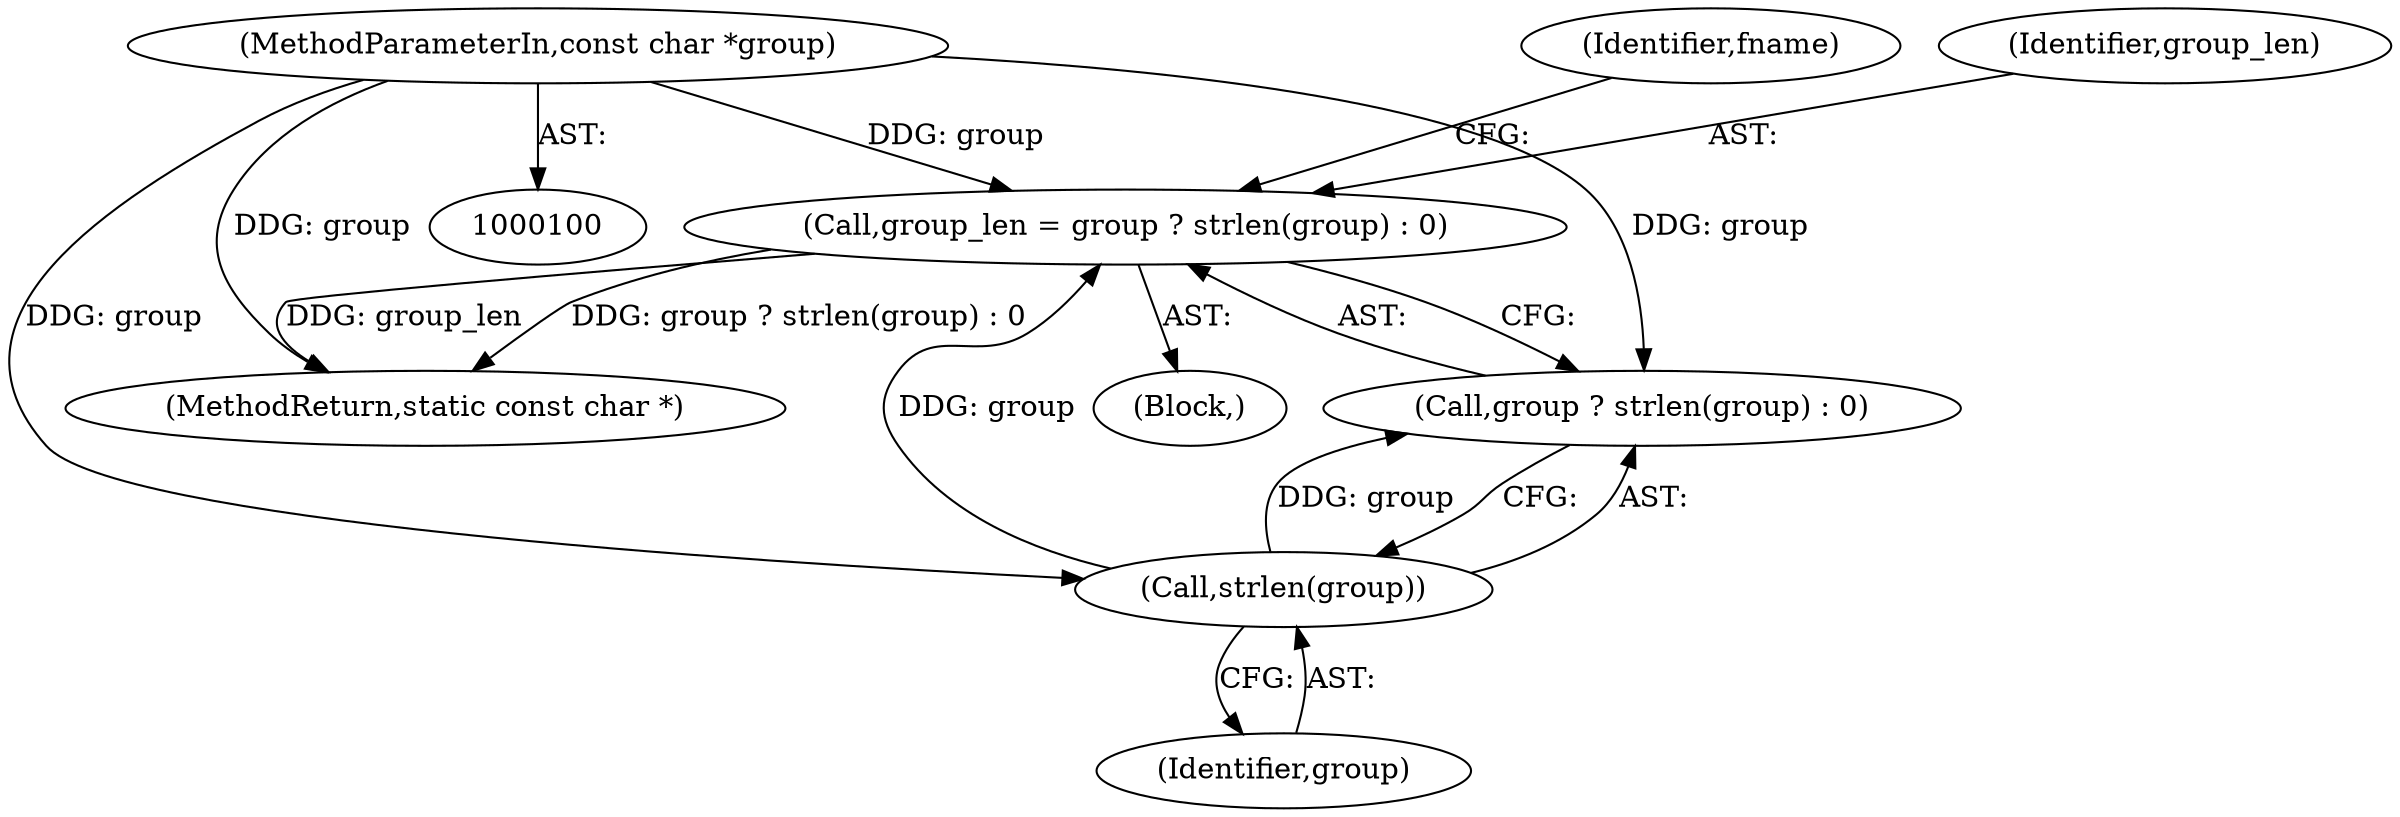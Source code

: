 digraph "0_samba_0dedfbce2c1b851684ba658861fe9d620636c56a@API" {
"1000126" [label="(Call,group_len = group ? strlen(group) : 0)"];
"1000103" [label="(MethodParameterIn,const char *group)"];
"1000130" [label="(Call,strlen(group))"];
"1000137" [label="(Identifier,fname)"];
"1000103" [label="(MethodParameterIn,const char *group)"];
"1000131" [label="(Identifier,group)"];
"1000126" [label="(Call,group_len = group ? strlen(group) : 0)"];
"1000128" [label="(Call,group ? strlen(group) : 0)"];
"1000106" [label="(Block,)"];
"1000130" [label="(Call,strlen(group))"];
"1000127" [label="(Identifier,group_len)"];
"1000197" [label="(MethodReturn,static const char *)"];
"1000126" -> "1000106"  [label="AST: "];
"1000126" -> "1000128"  [label="CFG: "];
"1000127" -> "1000126"  [label="AST: "];
"1000128" -> "1000126"  [label="AST: "];
"1000137" -> "1000126"  [label="CFG: "];
"1000126" -> "1000197"  [label="DDG: group_len"];
"1000126" -> "1000197"  [label="DDG: group ? strlen(group) : 0"];
"1000103" -> "1000126"  [label="DDG: group"];
"1000130" -> "1000126"  [label="DDG: group"];
"1000103" -> "1000100"  [label="AST: "];
"1000103" -> "1000197"  [label="DDG: group"];
"1000103" -> "1000128"  [label="DDG: group"];
"1000103" -> "1000130"  [label="DDG: group"];
"1000130" -> "1000128"  [label="AST: "];
"1000130" -> "1000131"  [label="CFG: "];
"1000131" -> "1000130"  [label="AST: "];
"1000128" -> "1000130"  [label="CFG: "];
"1000130" -> "1000128"  [label="DDG: group"];
}
